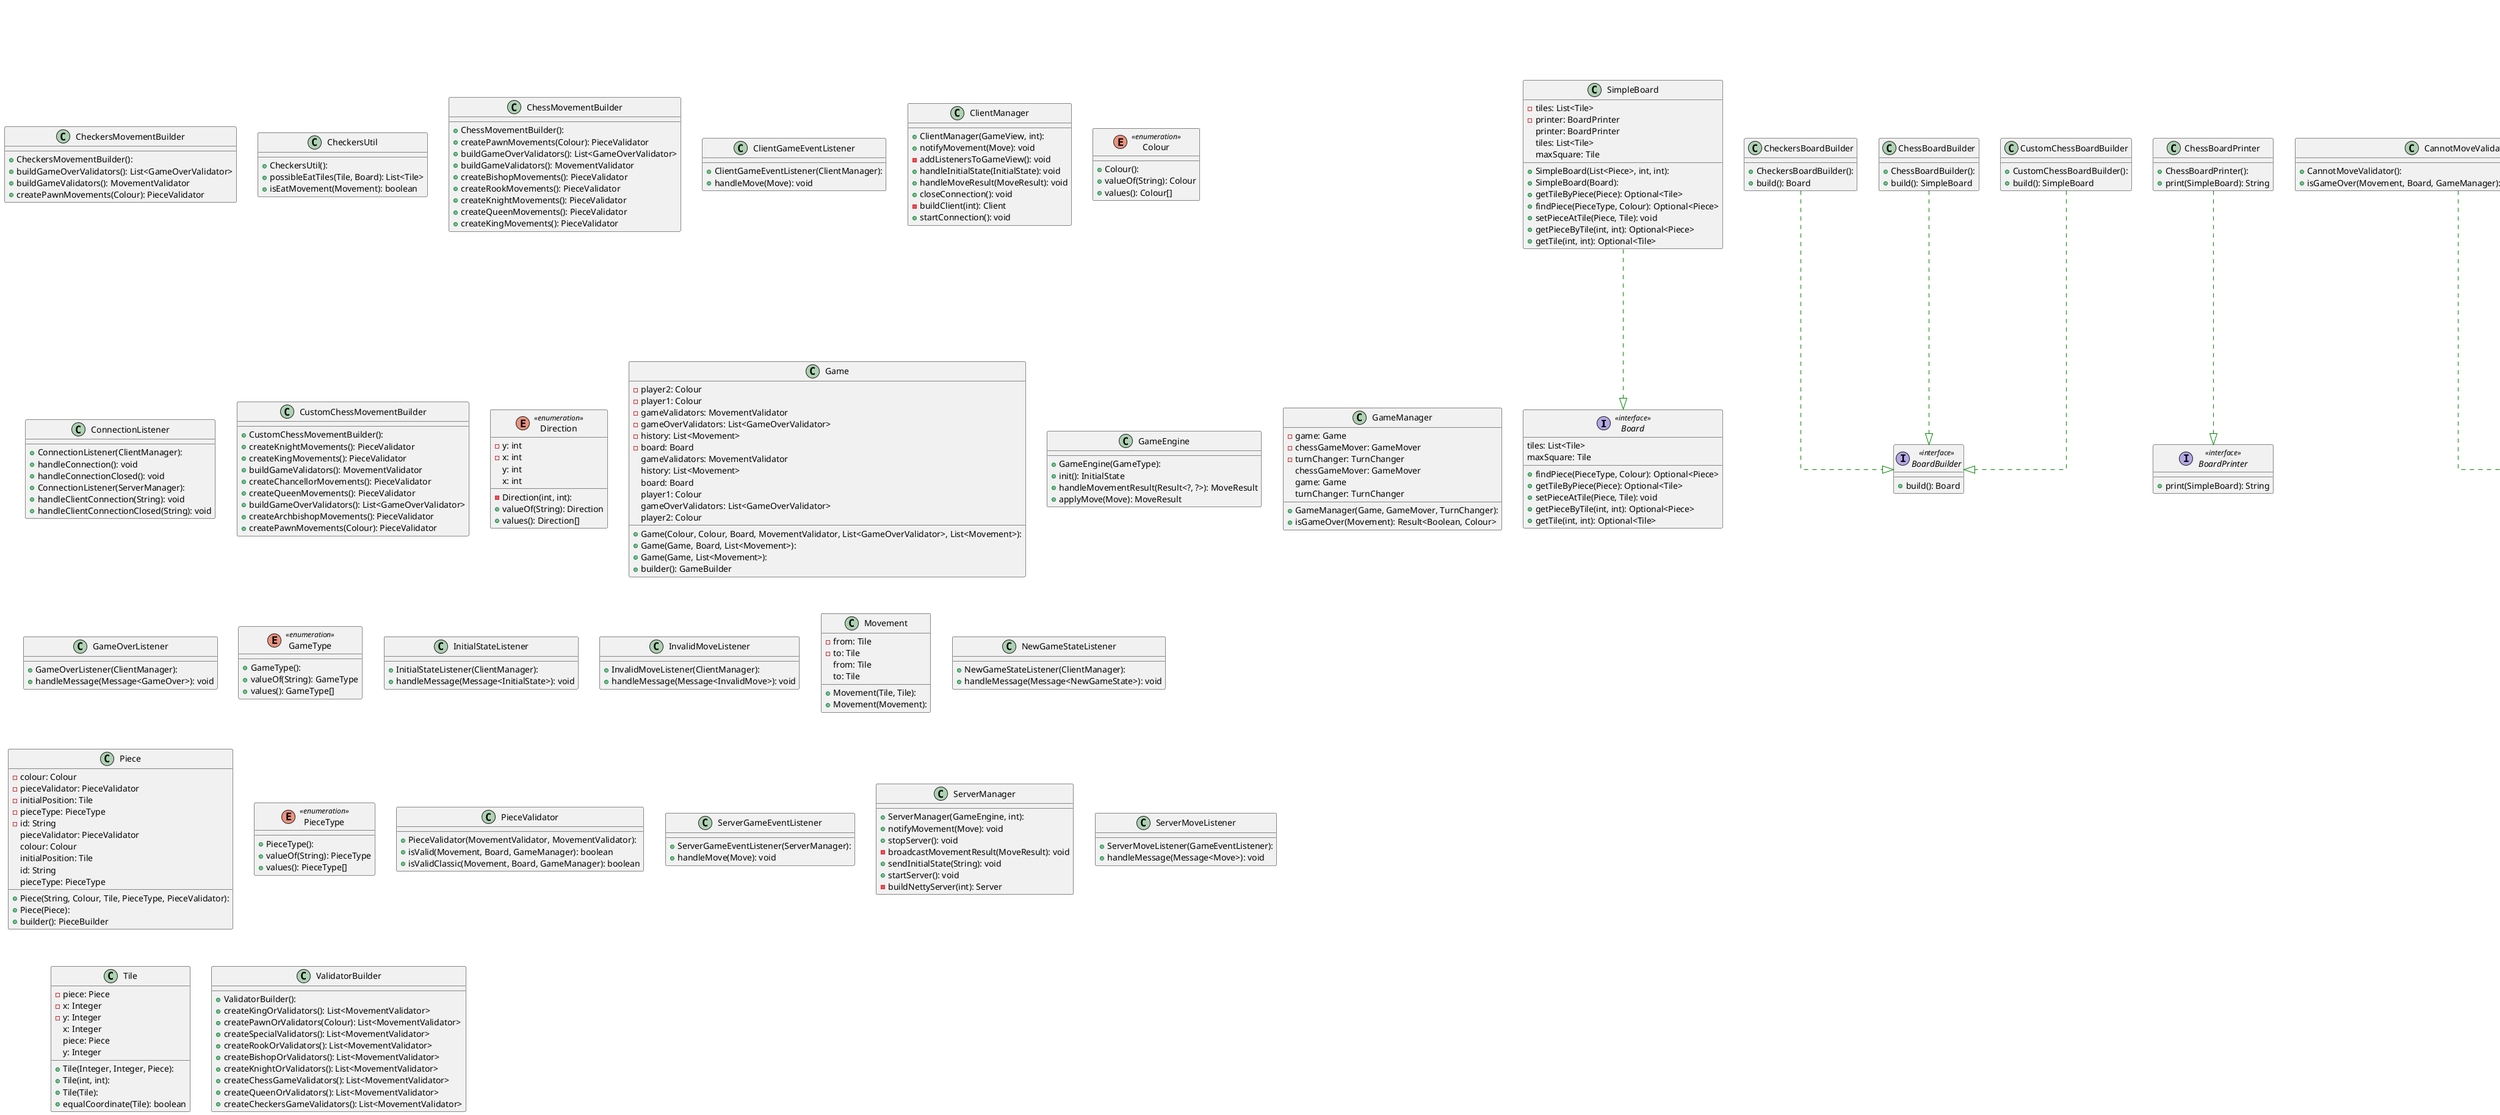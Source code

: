 @startuml

top to bottom direction
skinparam linetype ortho

interface Board << interface >> {
  + findPiece(PieceType, Colour): Optional<Piece>
  + getTileByPiece(Piece): Optional<Tile>
  + setPieceAtTile(Piece, Tile): void
  + getPieceByTile(int, int): Optional<Piece>
  + getTile(int, int): Optional<Tile>
   tiles: List<Tile>
   maxSquare: Tile
}
interface BoardBuilder << interface >> {
  + build(): Board
}
interface BoardPrinter << interface >> {
  + print(SimpleBoard): String
}
class CannotMoveValidator {
  + CannotMoveValidator(): 
  + isGameOver(Movement, Board, GameManager): WinResult<Boolean, Colour>
}
class CheckMate {
  + CheckMate(): 
  + isGameOver(Movement, Board, GameManager): WinResult<Boolean, Colour>
  - checkAllEnemyMovements(Board, GameManager, Colour): boolean
  - validateMovement(Movement, Board, GameManager, Piece): boolean
}
class CheckValidator {
  + CheckValidator(PieceType): 
  - checkEnemyValidators(Movement, Board, GameManager, Tile, Tile, Piece): boolean
  - checkEnemyMovements(Movement, Board, GameManager, Tile, Colour, Piece): boolean
  + isValid(Movement, Board, GameManager): boolean
}
class CheckersBoardBuilder {
  + CheckersBoardBuilder(): 
  + build(): Board
}
class CheckersGameBuilder {
  + CheckersGameBuilder(): 
  + build(): Game
}
class CheckersGameMover {
  + CheckersGameMover(): 
  - validateMovement(Optional<Piece>, Movement, GameManager): boolean
  - canEatAgain(Tile, Board, GameManager, List<Movement>): boolean
  - makeMovement(Movement, GameManager): GameManager
  + tryMovement(Movement, GameManager): Result<?, ?>
  - middleMovementTile(Movement, Board): Tile?
}
class CheckersMovementBuilder {
  + CheckersMovementBuilder(): 
  + buildGameOverValidators(): List<GameOverValidator>
  + buildGameValidators(): MovementValidator
  + createPawnMovements(Colour): PieceValidator
}
class CheckersPieceBuilder {
  + CheckersPieceBuilder(): 
  - createWhitePieces(): List<Piece>
  - createWhitePawns(): List<Piece>
  - whiteInitialPositions(): List<Tile>
  - createPawn(Colour, Tile): Piece
  - createBlackPawns(): List<Piece>
  - blackInitialPositions(): List<Tile>
  + buildAll(): List<Piece>
  - createBlackPieces(): List<Piece>
}
class CheckersUtil {
  + CheckersUtil(): 
  + possibleEatTiles(Tile, Board): List<Tile>
  + isEatMovement(Movement): boolean
}
class ChessBoardBuilder {
  + ChessBoardBuilder(): 
  + build(): SimpleBoard
}
class ChessBoardPrinter {
  + ChessBoardPrinter(): 
  + print(SimpleBoard): String
}
class ChessGameBuilder {
  + ChessGameBuilder(): 
  + build(): Game
}
class ChessGameEngineAdapter {
  + ChessGameEngineAdapter(): 
  + adaptPlayerColor(Colour): PlayerColor
  + getBoardSize(Board): BoardSize
  + getCurrentTurn(TurnChanger): PlayerColor
  + adaptPosition(Tile): Position
  + adaptTile(Position, List<Tile>): Tile
  + getCurrentPieces(Board): List<ChessPiece>
  + adaptMovement(Move, List<Tile>): Movement
}
class ChessGameMover {
  + ChessGameMover(): 
  + tryMovement(Movement, GameManager): Result<?, ?>
  - makeMovement(Movement, Game): Game
  - validateMovement(Optional<Piece>, Movement, GameManager): boolean
}
class ChessMovementBuilder {
  + ChessMovementBuilder(): 
  + createPawnMovements(Colour): PieceValidator
  + buildGameOverValidators(): List<GameOverValidator>
  + buildGameValidators(): MovementValidator
  + createBishopMovements(): PieceValidator
  + createRookMovements(): PieceValidator
  + createKnightMovements(): PieceValidator
  + createQueenMovements(): PieceValidator
  + createKingMovements(): PieceValidator
}
class ChessPieceBuilder {
  + ChessPieceBuilder(): 
  - createKnightB1(): Piece
  - createQueenB1(): Piece
  - createKnightW1(): Piece
  - whitePawnInitialPositions(): List<Tile>
  + createBlackPieces(): List<Piece>
  - createKingB1(): Piece
  + buildAll(): List<Piece>
  - blackPawnInitialPositions(): List<Tile>
  - createQueenW1(): Piece
  - createRookW1(): Piece
  - createKnightW2(): Piece
  - createBishopW1(): Piece
  - createRookW2(): Piece
  - createRookB2(): Piece
  - createPawns(Colour): List<Piece>
  + createWhitePieces(): List<Piece>
  - createKingW1(): Piece
  - createBishopB1(): Piece
  - createBishopB2(): Piece
  - createBishopW2(): Piece
  - createRookB1(): Piece
  - createKnightB2(): Piece
  - createPawn(Colour, Tile): Piece
}
class ClientGameEventListener {
  + ClientGameEventListener(ClientManager): 
  + handleMove(Move): void
}
class ClientManager {
  + ClientManager(GameView, int): 
  + notifyMovement(Move): void
  - addListenersToGameView(): void
  + handleInitialState(InitialState): void
  + handleMoveResult(MoveResult): void
  + closeConnection(): void
  - buildClient(int): Client
  + startConnection(): void
}
enum Colour << enumeration >> {
  + Colour(): 
  + valueOf(String): Colour
  + values(): Colour[]
}
class CompoundAndValidator {
  + CompoundAndValidator(List<MovementValidator>): 
  + isValid(Movement, Board, GameManager): boolean
}
class CompoundOrValidator {
  + CompoundOrValidator(List<MovementValidator>): 
  + isValid(Movement, Board, GameManager): boolean
}
class ConnectionListener {
  + ConnectionListener(ClientManager): 
  + handleConnection(): void
  + handleConnectionClosed(): void
}
class ConnectionListener {
  + ConnectionListener(ServerManager): 
  + handleClientConnection(String): void
  + handleClientConnectionClosed(String): void
}
class CustomChessBoardBuilder {
  + CustomChessBoardBuilder(): 
  + build(): SimpleBoard
}
class CustomChessGameBuilder {
  + CustomChessGameBuilder(): 
  + build(): Game
}
class CustomChessMovementBuilder {
  + CustomChessMovementBuilder(): 
  + createKnightMovements(): PieceValidator
  + createKingMovements(): PieceValidator
  + buildGameValidators(): MovementValidator
  + createChancellorMovements(): PieceValidator
  + createQueenMovements(): PieceValidator
  + buildGameOverValidators(): List<GameOverValidator>
  + createArchbishopMovements(): PieceValidator
  + createPawnMovements(Colour): PieceValidator
}
class CustomChessPieceBuilder {
  + CustomChessPieceBuilder(): 
  - createKingW1(): Piece
  - createQueenB1(): Piece
  - createPawn(Colour, Tile): Piece
  - createQueenW1(): Piece
  + createWhitePieces(): List<Piece>
  - createBishopB1(): Piece
  - createBishopW2(): Piece
  - createBishopB2(): Piece
  - createBlackPawns(): List<Piece>
  - createKnightB2(): Piece
  - whitePawnInitialPositions(): List<Tile>
  - createKnightW2(): Piece
  - createKnightB1(): Piece
  - createKingB1(): Piece
  - blackPawnInitialPositions(): List<Tile>
  - createKnightW1(): Piece
  + buildAll(): List<Piece>
  - createRookB2(): Piece
  - createRookB1(): Piece
  - createWhitePawns(): List<Piece>
  + createBlackPieces(): List<Piece>
  - createRookW1(): Piece
  - createRookW2(): Piece
  - createBishopW1(): Piece
}
enum Direction << enumeration >> {
  - Direction(int, int): 
  - y: int
  - x: int
  + valueOf(String): Direction
  + values(): Direction[]
   y: int
   x: int
}
class DirectionValidator {
  + DirectionValidator(Direction): 
  + DirectionValidator(int, int): 
  + isValid(Movement, Board, GameManager): boolean
  - isOutsideBoard(Tile, Board): boolean
}
class EatFinalPieceValidator {
  + EatFinalPieceValidator(boolean): 
  + isValid(Movement, Board, GameManager): boolean
}
class EatMiddlePieceValidator {
  + EatMiddlePieceValidator(): 
  + isValid(Movement, Board, GameManager): boolean
}
class EatOwnPieceValidator {
  + EatOwnPieceValidator(boolean): 
  + isValid(Movement, Board, GameManager): boolean
}
class EatenBeforeValidator {
  + EatenBeforeValidator(): 
  + isValid(Movement, Board, GameManager): boolean
}
class Game {
  + Game(Colour, Colour, Board, MovementValidator, List<GameOverValidator>, List<Movement>): 
  + Game(Game, Board, List<Movement>): 
  + Game(Game, List<Movement>): 
  - player2: Colour
  - player1: Colour
  - gameValidators: MovementValidator
  - gameOverValidators: List<GameOverValidator>
  - history: List<Movement>
  - board: Board
  + builder(): GameBuilder
   gameValidators: MovementValidator
   history: List<Movement>
   board: Board
   player1: Colour
   gameOverValidators: List<GameOverValidator>
   player2: Colour
}
interface GameBuilder << interface >> {
  + build(): Game
}
class GameEngine {
  + GameEngine(GameType): 
  + init(): InitialState
  + handleMovementResult(Result<?, ?>): MoveResult
  + applyMove(Move): MoveResult
}
interface GameEngineAdapter << interface >> {
  + adaptPosition(Tile): Position
  + getBoardSize(Board): BoardSize
  + getCurrentPieces(Board): List<ChessPiece>
  + adaptTile(Position, List<Tile>): Tile
  + adaptPlayerColor(Colour): PlayerColor
  + getCurrentTurn(TurnChanger): PlayerColor
  + adaptMovement(Move, List<Tile>): Movement
}
class GameManager {
  + GameManager(Game, GameMover, TurnChanger): 
  - game: Game
  - chessGameMover: GameMover
  - turnChanger: TurnChanger
  + isGameOver(Movement): Result<Boolean, Colour>
   chessGameMover: GameMover
   game: Game
   turnChanger: TurnChanger
}
interface GameMover << interface >> {
  + tryMovement(Movement, GameManager): Result<?, ?>
}
class GameOverListener {
  + GameOverListener(ClientManager): 
  + handleMessage(Message<GameOver>): void
}
interface GameOverValidator << interface >> {
  + isGameOver(Movement, Board, GameManager): WinResult<Boolean, Colour>
}
enum GameType << enumeration >> {
  + GameType(): 
  + valueOf(String): GameType
  + values(): GameType[]
}
class IncrementValidator {
  + IncrementValidator(int): 
  + isValid(Movement, Board, GameManager): boolean
}
class InitialStateListener {
  + InitialStateListener(ClientManager): 
  + handleMessage(Message<InitialState>): void
}
class InvalidMoveListener {
  + InvalidMoveListener(ClientManager): 
  + handleMessage(Message<InvalidMove>): void
}
class JumpMovementValidator {
  + JumpMovementValidator(int, int): 
  + isValid(Movement, Board, GameManager): boolean
}
class LastPieceMovedCantEatAgainValidator {
  + LastPieceMovedCantEatAgainValidator(): 
  + isValid(Movement, Board, GameManager): boolean
  - validatePieceMovement(Movement, Board, GameManager): boolean
}
class LimitMovementsValidator {
  + LimitMovementsValidator(int): 
  + isValid(Movement, Board, GameManager): boolean
}
class Movement {
  + Movement(Tile, Tile): 
  + Movement(Movement): 
  - from: Tile
  - to: Tile
   from: Tile
   to: Tile
}
class MovementResult<GameManager, String> {
  + MovementResult(GameManager, String): 
   value: Optional<String>
   key: GameManager
}
interface MovementValidator << interface >> {
  + isValid(Movement, Board, GameManager): boolean
}
class MustEatValidator {
  + MustEatValidator(): 
  + isValid(Movement, Board, GameManager): boolean
}
class NewGameStateListener {
  + NewGameStateListener(ClientManager): 
  + handleMessage(Message<NewGameState>): void
}
class NonExistentPieceValidator {
  + NonExistentPieceValidator(): 
  + isValid(Movement, Board, GameManager): boolean
}
class PathClearValidator {
  + PathClearValidator(int, int): 
  + PathClearValidator(Direction): 
  + isValid(Movement, Board, GameManager): boolean
}
class Piece {
  + Piece(String, Colour, Tile, PieceType, PieceValidator): 
  + Piece(Piece): 
  - colour: Colour
  - pieceValidator: PieceValidator
  - initialPosition: Tile
  - pieceType: PieceType
  - id: String
  + builder(): PieceBuilder
   pieceValidator: PieceValidator
   colour: Colour
   initialPosition: Tile
   id: String
   pieceType: PieceType
}
interface PieceBuilder << interface >> {
  + buildAll(): List<Piece>
}
enum PieceType << enumeration >> {
  + PieceType(): 
  + valueOf(String): PieceType
  + values(): PieceType[]
}
class PieceValidator {
  + PieceValidator(MovementValidator, MovementValidator): 
  + isValid(Movement, Board, GameManager): boolean
  + isValidClassic(Movement, Board, GameManager): boolean
}
class PiecesRemainingValidator {
  + PiecesRemainingValidator(int): 
  + isGameOver(Movement, Board, GameManager): WinResult<Boolean, Colour>
}
interface Result<K, V> << interface >> {
   value: Optional<V>
   key: K
}
class ServerGameEventListener {
  + ServerGameEventListener(ServerManager): 
  + handleMove(Move): void
}
class ServerManager {
  + ServerManager(GameEngine, int): 
  + notifyMovement(Move): void
  + stopServer(): void
  - broadcastMovementResult(MoveResult): void
  + sendInitialState(String): void
  + startServer(): void
  - buildNettyServer(int): Server
}
class ServerMoveListener {
  + ServerMoveListener(GameEventListener): 
  + handleMessage(Message<Move>): void
}
class SimpleBoard {
  + SimpleBoard(List<Piece>, int, int): 
  + SimpleBoard(Board): 
  - tiles: List<Tile>
  - printer: BoardPrinter
  + getTileByPiece(Piece): Optional<Tile>
  + findPiece(PieceType, Colour): Optional<Piece>
  + setPieceAtTile(Piece, Tile): void
  + getPieceByTile(int, int): Optional<Piece>
  + getTile(int, int): Optional<Tile>
   printer: BoardPrinter
   tiles: List<Tile>
   maxSquare: Tile
}
class TESTCheckersPieceBuilder {
  + TESTCheckersPieceBuilder(): 
  + buildAll(): List<Piece>
  - createBlackPieces(): List<Piece>
  - whiteInitialPositions(): List<Tile>
  - createBlackPawns(): List<Piece>
  - blackInitialPositions(): List<Tile>
  - createWhitePawns(): List<Piece>
  - createPawn(Colour, Tile): Piece
  - createWhitePieces(): List<Piece>
}
class Tile {
  + Tile(Integer, Integer, Piece): 
  + Tile(int, int): 
  + Tile(Tile): 
  - piece: Piece
  - x: Integer
  - y: Integer
  + equalCoordinate(Tile): boolean
   x: Integer
   piece: Piece
   y: Integer
}
interface TurnChanger << interface >> {
  + nextTurn(): TurnChanger
   currentTurn: Colour
   previousTurn: Colour
}
class TurnValidator {
  + TurnValidator(): 
  + isValid(Movement, Board, GameManager): boolean
}
class TwoPlayersTurnChanger {
  + TwoPlayersTurnChanger(): 
  + TwoPlayersTurnChanger(Colour): 
  - currentTurn: Colour
  + nextTurn(): TwoPlayersTurnChanger
   currentTurn: Colour
   previousTurn: Colour
}
class ValidatorBuilder {
  + ValidatorBuilder(): 
  + createKingOrValidators(): List<MovementValidator>
  + createPawnOrValidators(Colour): List<MovementValidator>
  + createSpecialValidators(): List<MovementValidator>
  + createRookOrValidators(): List<MovementValidator>
  + createBishopOrValidators(): List<MovementValidator>
  + createKnightOrValidators(): List<MovementValidator>
  + createChessGameValidators(): List<MovementValidator>
  + createQueenOrValidators(): List<MovementValidator>
  + createCheckersGameValidators(): List<MovementValidator>
}
class WinResult<Boolean, Colour> {
  + WinResult(Boolean, Colour): 
   value: Optional<Colour>
   key: Boolean
}

CannotMoveValidator                  -[#008200,dashed]-^  GameOverValidator                   
CheckMate                            -[#008200,dashed]-^  GameOverValidator                   
CheckValidator                       -[#008200,dashed]-^  MovementValidator                   
CheckersBoardBuilder                 -[#008200,dashed]-^  BoardBuilder                        
CheckersGameBuilder                  -[#008200,dashed]-^  GameBuilder                         
CheckersGameMover                    -[#008200,dashed]-^  GameMover                           
CheckersPieceBuilder                 -[#008200,dashed]-^  PieceBuilder                        
ChessBoardBuilder                    -[#008200,dashed]-^  BoardBuilder                        
ChessBoardPrinter                    -[#008200,dashed]-^  BoardPrinter                        
ChessGameBuilder                     -[#008200,dashed]-^  GameBuilder                         
ChessGameEngineAdapter               -[#008200,dashed]-^  GameEngineAdapter                   
ChessGameMover                       -[#008200,dashed]-^  GameMover                           
ChessPieceBuilder                    -[#008200,dashed]-^  PieceBuilder                        
CompoundAndValidator                 -[#008200,dashed]-^  MovementValidator                   
CompoundOrValidator                  -[#008200,dashed]-^  MovementValidator                   
CustomChessBoardBuilder              -[#008200,dashed]-^  BoardBuilder                        
CustomChessGameBuilder               -[#008200,dashed]-^  GameBuilder                         
CustomChessPieceBuilder              -[#008200,dashed]-^  PieceBuilder                        
DirectionValidator                   -[#008200,dashed]-^  MovementValidator                   
EatFinalPieceValidator               -[#008200,dashed]-^  MovementValidator                   
EatMiddlePieceValidator              -[#008200,dashed]-^  MovementValidator                   
EatOwnPieceValidator                 -[#008200,dashed]-^  MovementValidator                   
EatenBeforeValidator                 -[#008200,dashed]-^  MovementValidator                   
IncrementValidator                   -[#008200,dashed]-^  MovementValidator                   
JumpMovementValidator                -[#008200,dashed]-^  MovementValidator                   
LastPieceMovedCantEatAgainValidator  -[#008200,dashed]-^  MovementValidator                   
LimitMovementsValidator              -[#008200,dashed]-^  MovementValidator                   
MovementResult                       -[#008200,dashed]-^  Result                              
MustEatValidator                     -[#008200,dashed]-^  MovementValidator                   
NonExistentPieceValidator            -[#008200,dashed]-^  MovementValidator                   
PathClearValidator                   -[#008200,dashed]-^  MovementValidator                   
PiecesRemainingValidator             -[#008200,dashed]-^  GameOverValidator                   
SimpleBoard                          -[#008200,dashed]-^  Board                               
TESTCheckersPieceBuilder             -[#008200,dashed]-^  PieceBuilder                        
TurnValidator                        -[#008200,dashed]-^  MovementValidator                   
TwoPlayersTurnChanger                -[#008200,dashed]-^  TurnChanger                         
WinResult                            -[#008200,dashed]-^  Result                              
@enduml
